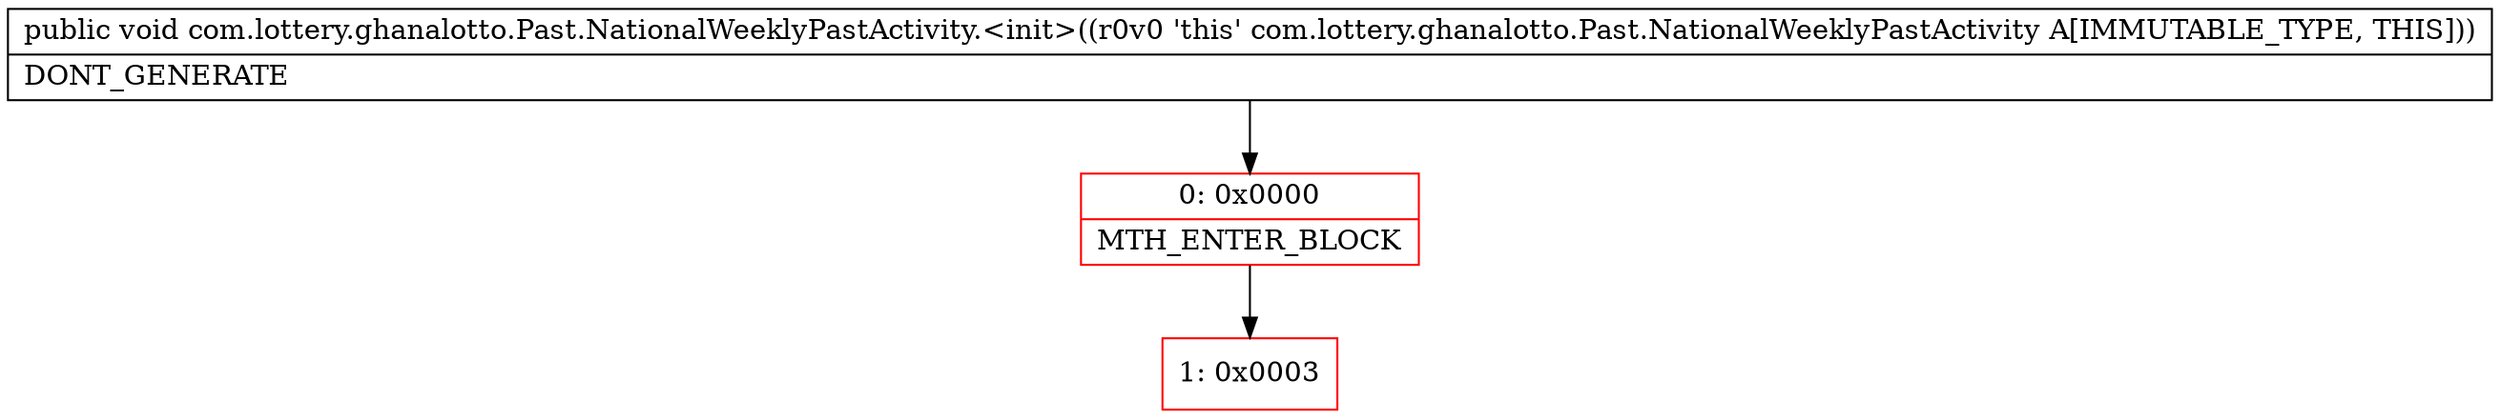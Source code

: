 digraph "CFG forcom.lottery.ghanalotto.Past.NationalWeeklyPastActivity.\<init\>()V" {
subgraph cluster_Region_197029637 {
label = "R(0)";
node [shape=record,color=blue];
}
Node_0 [shape=record,color=red,label="{0\:\ 0x0000|MTH_ENTER_BLOCK\l}"];
Node_1 [shape=record,color=red,label="{1\:\ 0x0003}"];
MethodNode[shape=record,label="{public void com.lottery.ghanalotto.Past.NationalWeeklyPastActivity.\<init\>((r0v0 'this' com.lottery.ghanalotto.Past.NationalWeeklyPastActivity A[IMMUTABLE_TYPE, THIS]))  | DONT_GENERATE\l}"];
MethodNode -> Node_0;
Node_0 -> Node_1;
}

